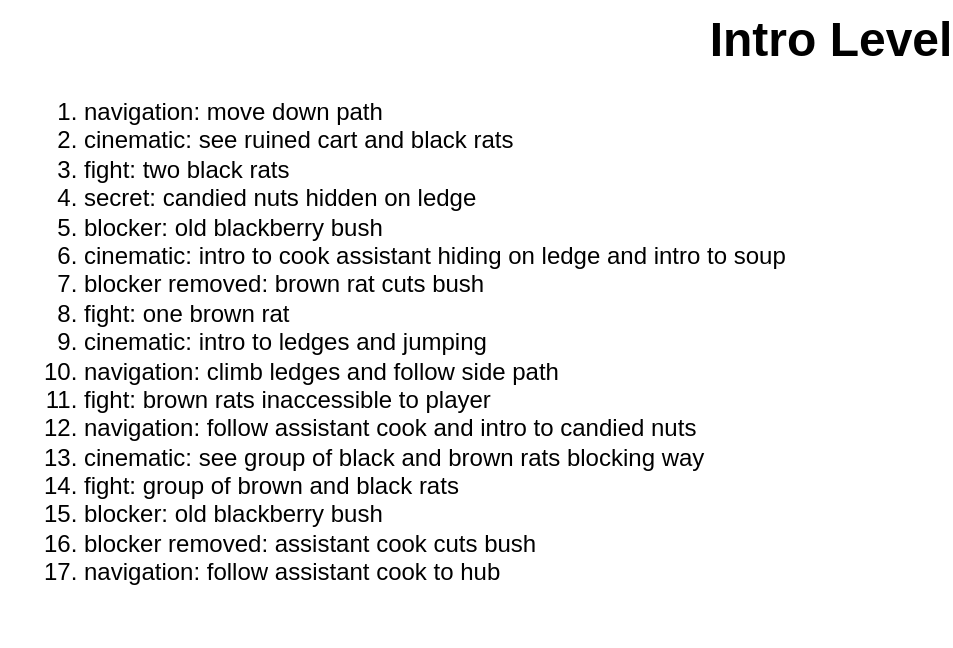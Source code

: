 <mxfile version="22.1.7" type="device">
  <diagram name="Page-1" id="y5V9inDoHqL2WayP6YkX">
    <mxGraphModel dx="1114" dy="630" grid="1" gridSize="10" guides="1" tooltips="1" connect="1" arrows="1" fold="1" page="1" pageScale="1" pageWidth="850" pageHeight="1100" math="0" shadow="0">
      <root>
        <mxCell id="0" />
        <mxCell id="1" parent="0" />
        <mxCell id="SMsqWRc1ZmiGw2bDy1Mg-2" value="Intro Level" style="text;strokeColor=none;fillColor=none;html=1;fontSize=24;fontStyle=1;verticalAlign=middle;align=center;" vertex="1" parent="1">
          <mxGeometry x="375" y="10" width="100" height="40" as="geometry" />
        </mxCell>
        <mxCell id="SMsqWRc1ZmiGw2bDy1Mg-5" value="&lt;ol&gt;&lt;li style=&quot;border-color: var(--border-color);&quot;&gt;navigation: move down path&lt;/li&gt;&lt;li style=&quot;border-color: var(--border-color);&quot;&gt;cinematic: see ruined cart and black rats&lt;/li&gt;&lt;li style=&quot;border-color: var(--border-color);&quot;&gt;fight: two black rats&lt;/li&gt;&lt;li style=&quot;border-color: var(--border-color);&quot;&gt;secret: candied nuts hidden on ledge&lt;/li&gt;&lt;li style=&quot;border-color: var(--border-color);&quot;&gt;blocker: old blackberry bush&lt;/li&gt;&lt;li style=&quot;border-color: var(--border-color);&quot;&gt;cinematic: intro to cook assistant hiding on ledge and intro to soup&lt;/li&gt;&lt;li style=&quot;border-color: var(--border-color);&quot;&gt;blocker removed: brown rat cuts bush&lt;/li&gt;&lt;li style=&quot;border-color: var(--border-color);&quot;&gt;fight: one brown rat&lt;/li&gt;&lt;li style=&quot;border-color: var(--border-color);&quot;&gt;cinematic: intro to ledges and jumping&lt;/li&gt;&lt;li style=&quot;border-color: var(--border-color);&quot;&gt;navigation: climb ledges and follow side path&lt;/li&gt;&lt;li style=&quot;border-color: var(--border-color);&quot;&gt;fight: brown rats inaccessible to player&lt;/li&gt;&lt;li style=&quot;border-color: var(--border-color);&quot;&gt;navigation: follow assistant cook and intro to candied nuts&lt;/li&gt;&lt;li style=&quot;border-color: var(--border-color);&quot;&gt;cinematic: see group of black and brown rats blocking way&lt;/li&gt;&lt;li style=&quot;border-color: var(--border-color);&quot;&gt;fight: group of brown and black rats&lt;/li&gt;&lt;li style=&quot;border-color: var(--border-color);&quot;&gt;blocker: old blackberry bush&lt;/li&gt;&lt;li style=&quot;border-color: var(--border-color);&quot;&gt;blocker removed: assistant cook cuts bush&lt;/li&gt;&lt;li style=&quot;border-color: var(--border-color);&quot;&gt;navigation: follow assistant cook to hub&lt;/li&gt;&lt;/ol&gt;" style="text;strokeColor=none;fillColor=none;html=1;whiteSpace=wrap;verticalAlign=top;overflow=hidden;" vertex="1" parent="1">
          <mxGeometry x="10" y="40" width="470" height="290" as="geometry" />
        </mxCell>
      </root>
    </mxGraphModel>
  </diagram>
</mxfile>
